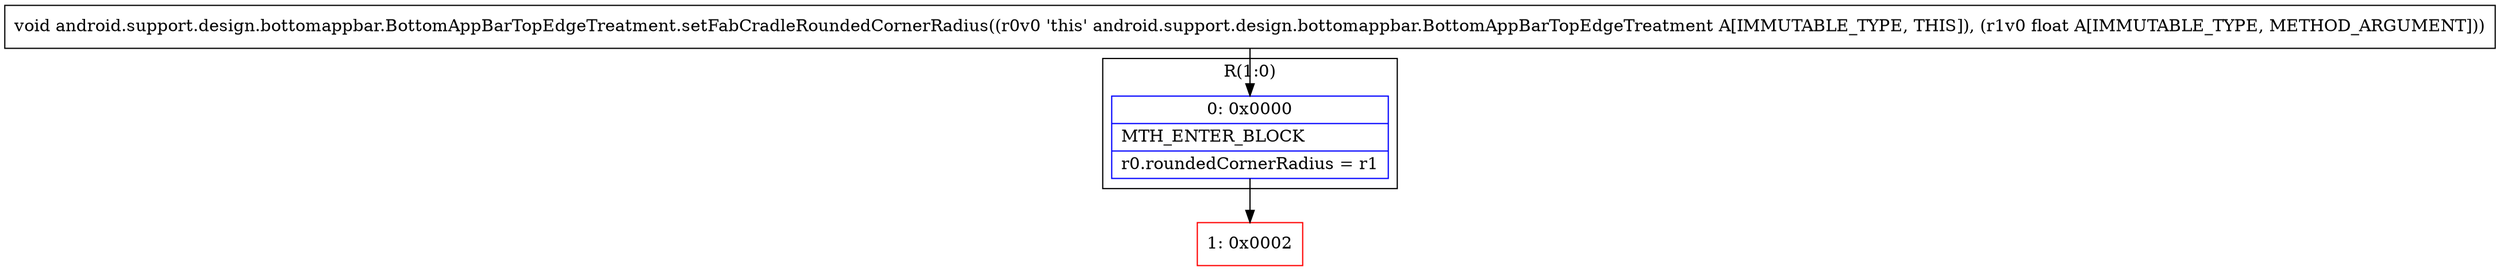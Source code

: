 digraph "CFG forandroid.support.design.bottomappbar.BottomAppBarTopEdgeTreatment.setFabCradleRoundedCornerRadius(F)V" {
subgraph cluster_Region_208775197 {
label = "R(1:0)";
node [shape=record,color=blue];
Node_0 [shape=record,label="{0\:\ 0x0000|MTH_ENTER_BLOCK\l|r0.roundedCornerRadius = r1\l}"];
}
Node_1 [shape=record,color=red,label="{1\:\ 0x0002}"];
MethodNode[shape=record,label="{void android.support.design.bottomappbar.BottomAppBarTopEdgeTreatment.setFabCradleRoundedCornerRadius((r0v0 'this' android.support.design.bottomappbar.BottomAppBarTopEdgeTreatment A[IMMUTABLE_TYPE, THIS]), (r1v0 float A[IMMUTABLE_TYPE, METHOD_ARGUMENT])) }"];
MethodNode -> Node_0;
Node_0 -> Node_1;
}

